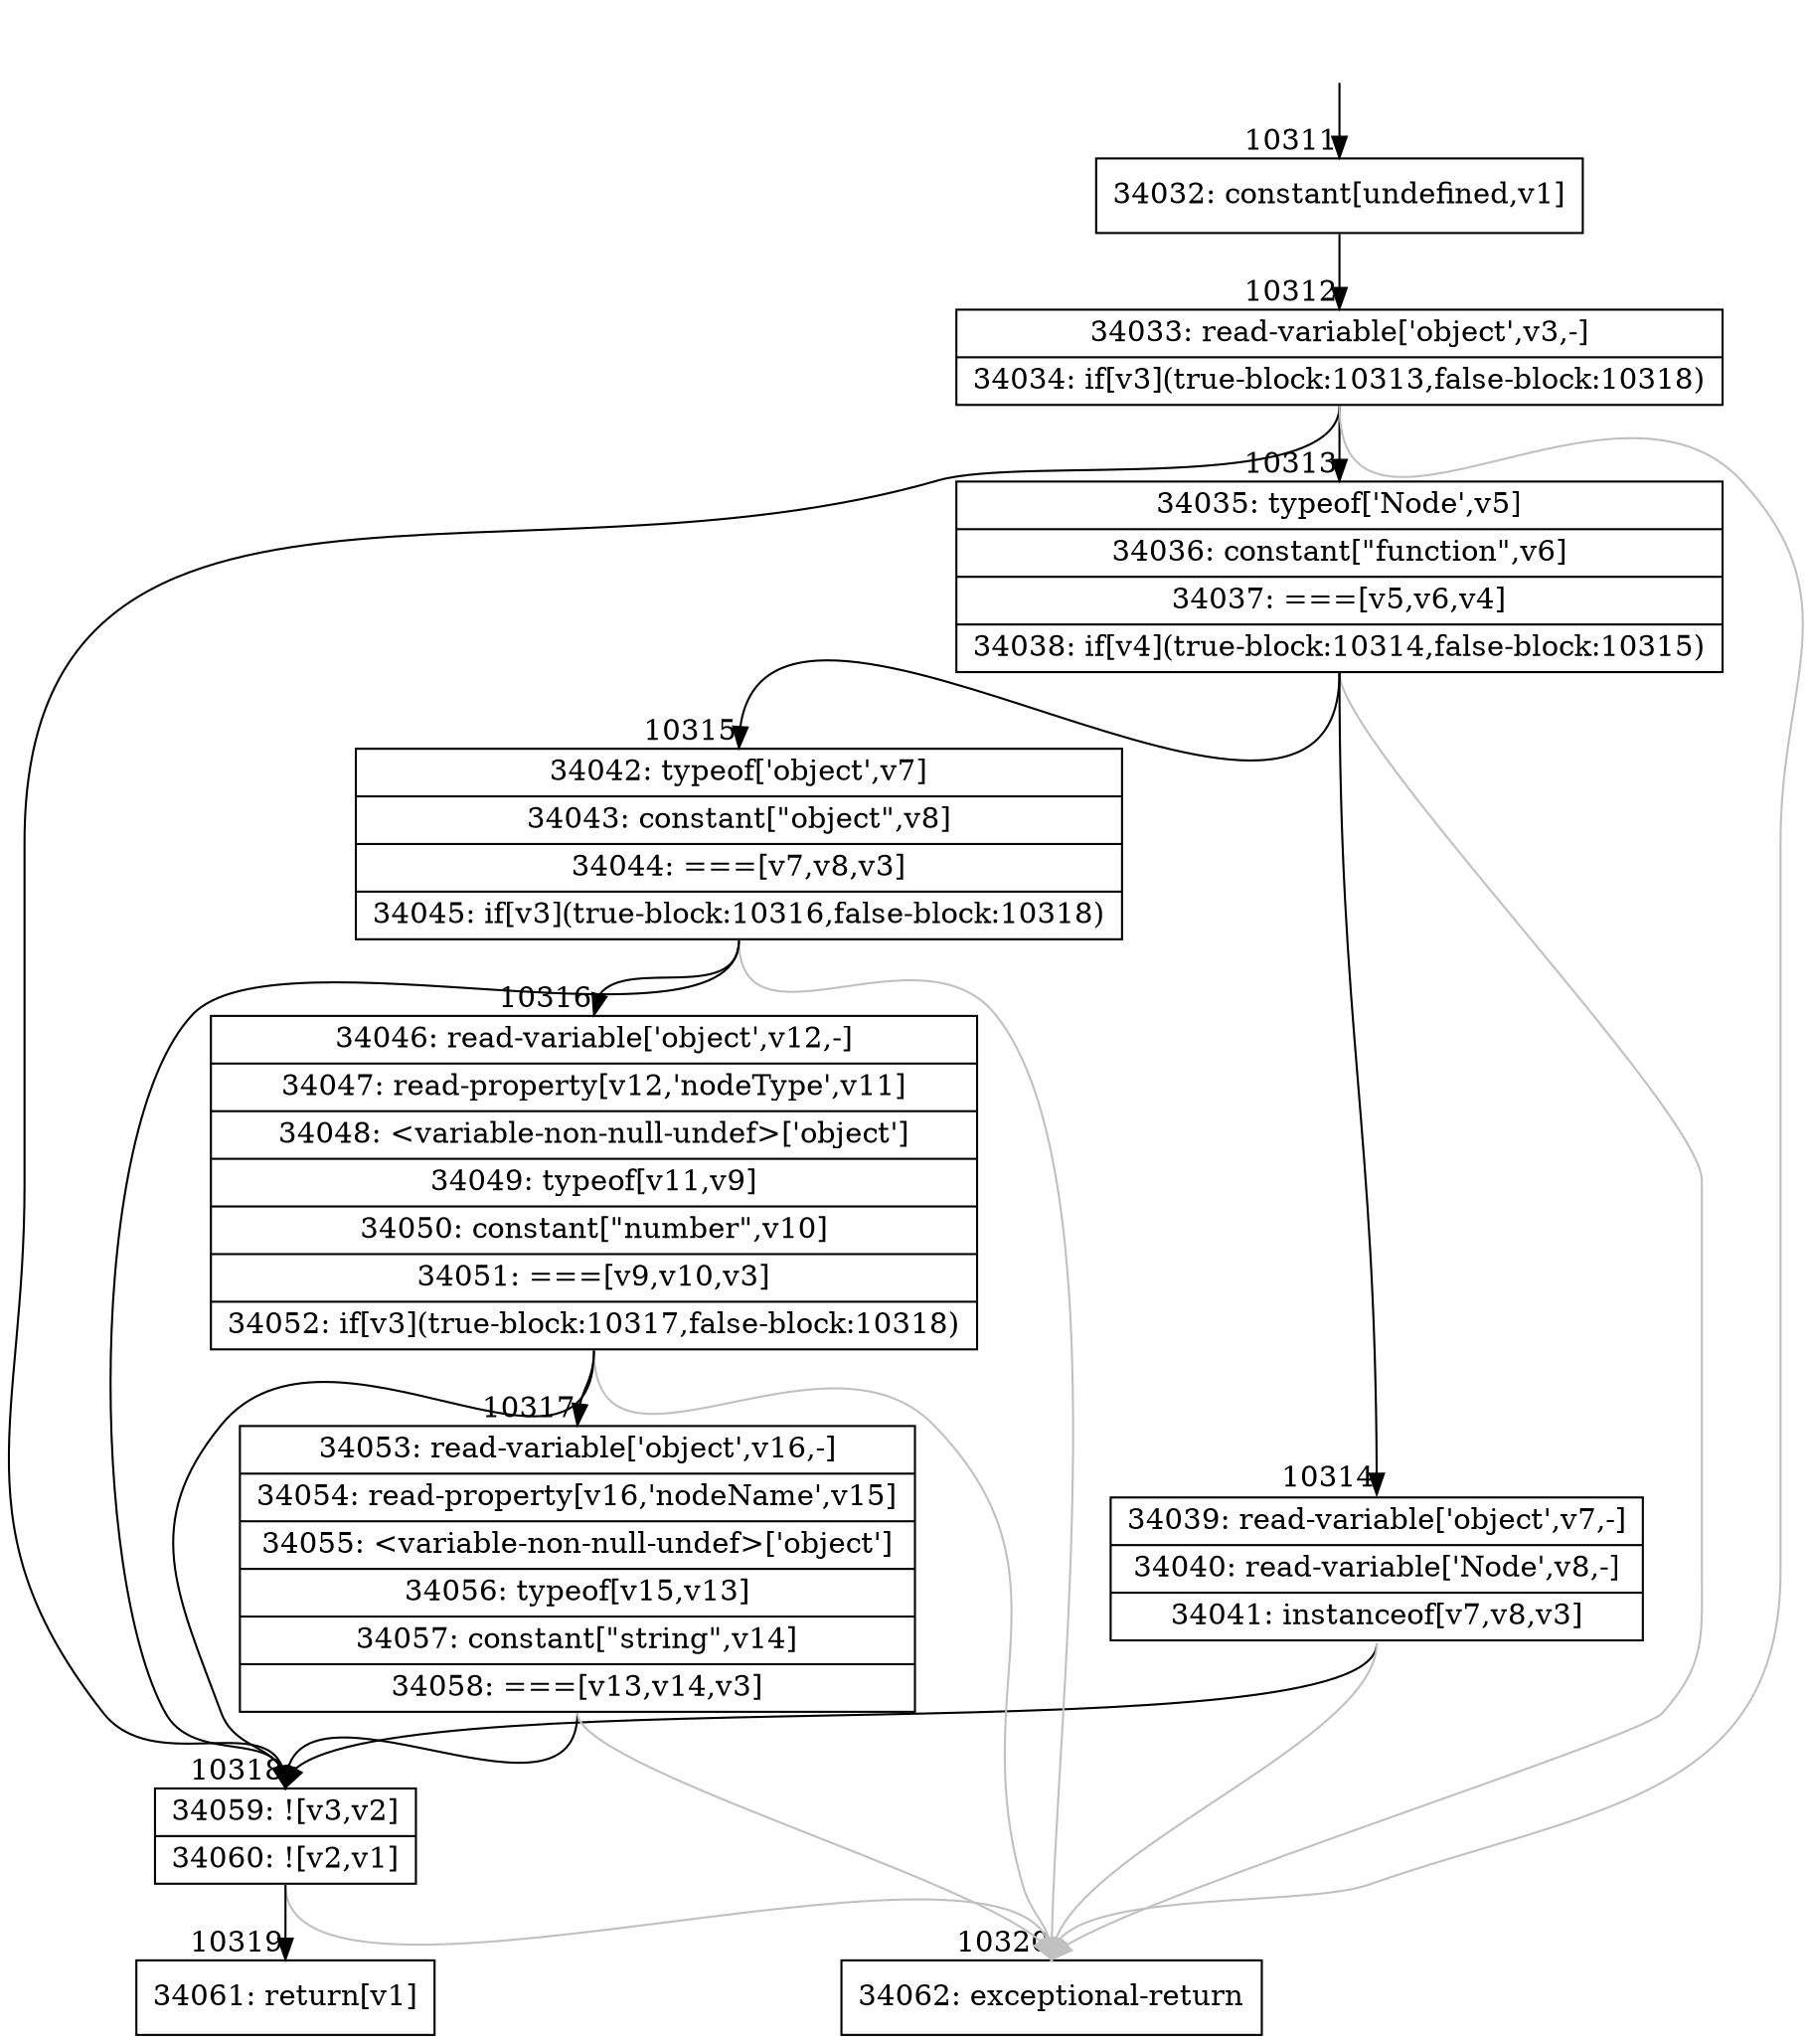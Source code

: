 digraph {
rankdir="TD"
BB_entry775[shape=none,label=""];
BB_entry775 -> BB10311 [tailport=s, headport=n, headlabel="    10311"]
BB10311 [shape=record label="{34032: constant[undefined,v1]}" ] 
BB10311 -> BB10312 [tailport=s, headport=n, headlabel="      10312"]
BB10312 [shape=record label="{34033: read-variable['object',v3,-]|34034: if[v3](true-block:10313,false-block:10318)}" ] 
BB10312 -> BB10318 [tailport=s, headport=n, headlabel="      10318"]
BB10312 -> BB10313 [tailport=s, headport=n, headlabel="      10313"]
BB10312 -> BB10320 [tailport=s, headport=n, color=gray, headlabel="      10320"]
BB10313 [shape=record label="{34035: typeof['Node',v5]|34036: constant[\"function\",v6]|34037: ===[v5,v6,v4]|34038: if[v4](true-block:10314,false-block:10315)}" ] 
BB10313 -> BB10314 [tailport=s, headport=n, headlabel="      10314"]
BB10313 -> BB10315 [tailport=s, headport=n, headlabel="      10315"]
BB10313 -> BB10320 [tailport=s, headport=n, color=gray]
BB10314 [shape=record label="{34039: read-variable['object',v7,-]|34040: read-variable['Node',v8,-]|34041: instanceof[v7,v8,v3]}" ] 
BB10314 -> BB10318 [tailport=s, headport=n]
BB10314 -> BB10320 [tailport=s, headport=n, color=gray]
BB10315 [shape=record label="{34042: typeof['object',v7]|34043: constant[\"object\",v8]|34044: ===[v7,v8,v3]|34045: if[v3](true-block:10316,false-block:10318)}" ] 
BB10315 -> BB10318 [tailport=s, headport=n]
BB10315 -> BB10316 [tailport=s, headport=n, headlabel="      10316"]
BB10315 -> BB10320 [tailport=s, headport=n, color=gray]
BB10316 [shape=record label="{34046: read-variable['object',v12,-]|34047: read-property[v12,'nodeType',v11]|34048: \<variable-non-null-undef\>['object']|34049: typeof[v11,v9]|34050: constant[\"number\",v10]|34051: ===[v9,v10,v3]|34052: if[v3](true-block:10317,false-block:10318)}" ] 
BB10316 -> BB10318 [tailport=s, headport=n]
BB10316 -> BB10317 [tailport=s, headport=n, headlabel="      10317"]
BB10316 -> BB10320 [tailport=s, headport=n, color=gray]
BB10317 [shape=record label="{34053: read-variable['object',v16,-]|34054: read-property[v16,'nodeName',v15]|34055: \<variable-non-null-undef\>['object']|34056: typeof[v15,v13]|34057: constant[\"string\",v14]|34058: ===[v13,v14,v3]}" ] 
BB10317 -> BB10318 [tailport=s, headport=n]
BB10317 -> BB10320 [tailport=s, headport=n, color=gray]
BB10318 [shape=record label="{34059: ![v3,v2]|34060: ![v2,v1]}" ] 
BB10318 -> BB10319 [tailport=s, headport=n, headlabel="      10319"]
BB10318 -> BB10320 [tailport=s, headport=n, color=gray]
BB10319 [shape=record label="{34061: return[v1]}" ] 
BB10320 [shape=record label="{34062: exceptional-return}" ] 
//#$~ 18531
}
